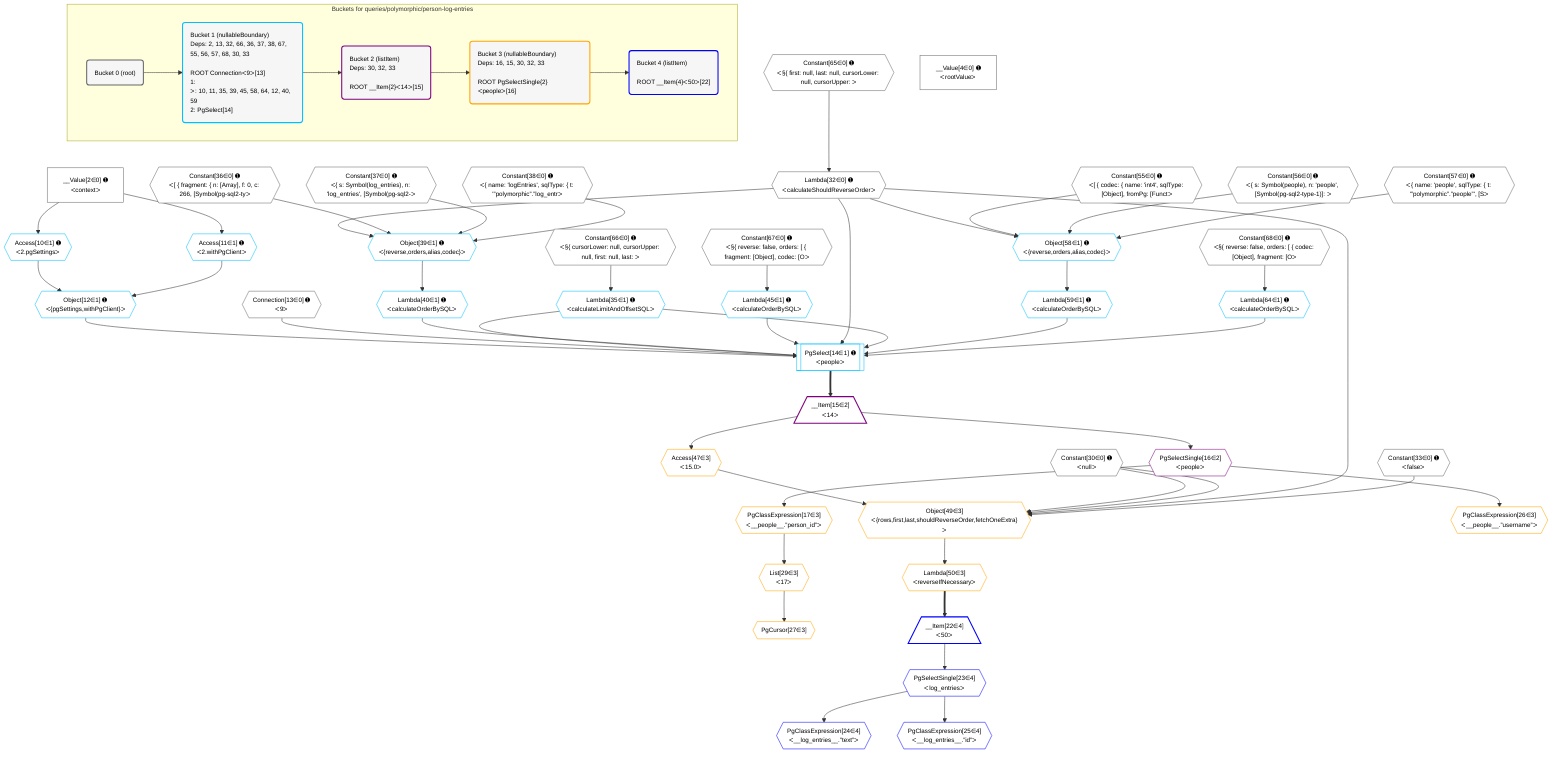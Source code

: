 %%{init: {'themeVariables': { 'fontSize': '12px'}}}%%
graph TD
    classDef path fill:#eee,stroke:#000,color:#000
    classDef plan fill:#fff,stroke-width:1px,color:#000
    classDef itemplan fill:#fff,stroke-width:2px,color:#000
    classDef unbatchedplan fill:#dff,stroke-width:1px,color:#000
    classDef sideeffectplan fill:#fcc,stroke-width:2px,color:#000
    classDef bucket fill:#f6f6f6,color:#000,stroke-width:2px,text-align:left


    %% plan dependencies
    Lambda32{{"Lambda[32∈0] ➊<br />ᐸcalculateShouldReverseOrderᐳ"}}:::plan
    Constant65{{"Constant[65∈0] ➊<br />ᐸ§{ first: null, last: null, cursorLower: null, cursorUpper: ᐳ"}}:::plan
    Constant65 --> Lambda32
    __Value2["__Value[2∈0] ➊<br />ᐸcontextᐳ"]:::plan
    __Value4["__Value[4∈0] ➊<br />ᐸrootValueᐳ"]:::plan
    Connection13{{"Connection[13∈0] ➊<br />ᐸ9ᐳ"}}:::plan
    Constant30{{"Constant[30∈0] ➊<br />ᐸnullᐳ"}}:::plan
    Constant33{{"Constant[33∈0] ➊<br />ᐸfalseᐳ"}}:::plan
    Constant36{{"Constant[36∈0] ➊<br />ᐸ[ { fragment: { n: [Array], f: 0, c: 266, [Symbol(pg-sql2-tyᐳ"}}:::plan
    Constant37{{"Constant[37∈0] ➊<br />ᐸ{ s: Symbol(log_entries), n: 'log_entries', [Symbol(pg-sql2-ᐳ"}}:::plan
    Constant38{{"Constant[38∈0] ➊<br />ᐸ{ name: 'logEntries', sqlType: { t: '”polymorphic”.”log_entrᐳ"}}:::plan
    Constant55{{"Constant[55∈0] ➊<br />ᐸ[ { codec: { name: 'int4', sqlType: [Object], fromPg: [Functᐳ"}}:::plan
    Constant56{{"Constant[56∈0] ➊<br />ᐸ{ s: Symbol(people), n: 'people', [Symbol(pg-sql2-type-1)]: ᐳ"}}:::plan
    Constant57{{"Constant[57∈0] ➊<br />ᐸ{ name: 'people', sqlType: { t: '”polymorphic”.”people”', [Sᐳ"}}:::plan
    Constant66{{"Constant[66∈0] ➊<br />ᐸ§{ cursorLower: null, cursorUpper: null, first: null, last: ᐳ"}}:::plan
    Constant67{{"Constant[67∈0] ➊<br />ᐸ§{ reverse: false, orders: [ { fragment: [Object], codec: [Oᐳ"}}:::plan
    Constant68{{"Constant[68∈0] ➊<br />ᐸ§{ reverse: false, orders: [ { codec: [Object], fragment: [Oᐳ"}}:::plan
    PgSelect14[["PgSelect[14∈1] ➊<br />ᐸpeopleᐳ"]]:::plan
    Object12{{"Object[12∈1] ➊<br />ᐸ{pgSettings,withPgClient}ᐳ"}}:::plan
    Lambda35{{"Lambda[35∈1] ➊<br />ᐸcalculateLimitAndOffsetSQLᐳ"}}:::plan
    Lambda40{{"Lambda[40∈1] ➊<br />ᐸcalculateOrderBySQLᐳ"}}:::plan
    Lambda45{{"Lambda[45∈1] ➊<br />ᐸcalculateOrderBySQLᐳ"}}:::plan
    Lambda59{{"Lambda[59∈1] ➊<br />ᐸcalculateOrderBySQLᐳ"}}:::plan
    Lambda64{{"Lambda[64∈1] ➊<br />ᐸcalculateOrderBySQLᐳ"}}:::plan
    Object12 & Connection13 & Lambda35 & Lambda40 & Lambda45 & Lambda32 & Lambda35 & Lambda59 & Lambda64 --> PgSelect14
    Object39{{"Object[39∈1] ➊<br />ᐸ{reverse,orders,alias,codec}ᐳ"}}:::plan
    Lambda32 & Constant36 & Constant37 & Constant38 --> Object39
    Object58{{"Object[58∈1] ➊<br />ᐸ{reverse,orders,alias,codec}ᐳ"}}:::plan
    Lambda32 & Constant55 & Constant56 & Constant57 --> Object58
    Access10{{"Access[10∈1] ➊<br />ᐸ2.pgSettingsᐳ"}}:::plan
    Access11{{"Access[11∈1] ➊<br />ᐸ2.withPgClientᐳ"}}:::plan
    Access10 & Access11 --> Object12
    __Value2 --> Access10
    __Value2 --> Access11
    Constant66 --> Lambda35
    Object39 --> Lambda40
    Constant67 --> Lambda45
    Object58 --> Lambda59
    Constant68 --> Lambda64
    __Item15[/"__Item[15∈2]<br />ᐸ14ᐳ"\]:::itemplan
    PgSelect14 ==> __Item15
    PgSelectSingle16{{"PgSelectSingle[16∈2]<br />ᐸpeopleᐳ"}}:::plan
    __Item15 --> PgSelectSingle16
    Object49{{"Object[49∈3]<br />ᐸ{rows,first,last,shouldReverseOrder,fetchOneExtra}ᐳ"}}:::plan
    Access47{{"Access[47∈3]<br />ᐸ15.0ᐳ"}}:::plan
    Access47 & Constant30 & Constant30 & Lambda32 & Constant33 --> Object49
    PgClassExpression17{{"PgClassExpression[17∈3]<br />ᐸ__people__.”person_id”ᐳ"}}:::plan
    PgSelectSingle16 --> PgClassExpression17
    PgClassExpression26{{"PgClassExpression[26∈3]<br />ᐸ__people__.”username”ᐳ"}}:::plan
    PgSelectSingle16 --> PgClassExpression26
    PgCursor27{{"PgCursor[27∈3]"}}:::plan
    List29{{"List[29∈3]<br />ᐸ17ᐳ"}}:::plan
    List29 --> PgCursor27
    PgClassExpression17 --> List29
    __Item15 --> Access47
    Lambda50{{"Lambda[50∈3]<br />ᐸreverseIfNecessaryᐳ"}}:::plan
    Object49 --> Lambda50
    __Item22[/"__Item[22∈4]<br />ᐸ50ᐳ"\]:::itemplan
    Lambda50 ==> __Item22
    PgSelectSingle23{{"PgSelectSingle[23∈4]<br />ᐸlog_entriesᐳ"}}:::plan
    __Item22 --> PgSelectSingle23
    PgClassExpression24{{"PgClassExpression[24∈4]<br />ᐸ__log_entries__.”text”ᐳ"}}:::plan
    PgSelectSingle23 --> PgClassExpression24
    PgClassExpression25{{"PgClassExpression[25∈4]<br />ᐸ__log_entries__.”id”ᐳ"}}:::plan
    PgSelectSingle23 --> PgClassExpression25

    %% define steps

    subgraph "Buckets for queries/polymorphic/person-log-entries"
    Bucket0("Bucket 0 (root)"):::bucket
    classDef bucket0 stroke:#696969
    class Bucket0,__Value2,__Value4,Connection13,Constant30,Lambda32,Constant33,Constant36,Constant37,Constant38,Constant55,Constant56,Constant57,Constant65,Constant66,Constant67,Constant68 bucket0
    Bucket1("Bucket 1 (nullableBoundary)<br />Deps: 2, 13, 32, 66, 36, 37, 38, 67, 55, 56, 57, 68, 30, 33<br /><br />ROOT Connectionᐸ9ᐳ[13]<br />1: <br />ᐳ: 10, 11, 35, 39, 45, 58, 64, 12, 40, 59<br />2: PgSelect[14]"):::bucket
    classDef bucket1 stroke:#00bfff
    class Bucket1,Access10,Access11,Object12,PgSelect14,Lambda35,Object39,Lambda40,Lambda45,Object58,Lambda59,Lambda64 bucket1
    Bucket2("Bucket 2 (listItem)<br />Deps: 30, 32, 33<br /><br />ROOT __Item{2}ᐸ14ᐳ[15]"):::bucket
    classDef bucket2 stroke:#7f007f
    class Bucket2,__Item15,PgSelectSingle16 bucket2
    Bucket3("Bucket 3 (nullableBoundary)<br />Deps: 16, 15, 30, 32, 33<br /><br />ROOT PgSelectSingle{2}ᐸpeopleᐳ[16]"):::bucket
    classDef bucket3 stroke:#ffa500
    class Bucket3,PgClassExpression17,PgClassExpression26,PgCursor27,List29,Access47,Object49,Lambda50 bucket3
    Bucket4("Bucket 4 (listItem)<br /><br />ROOT __Item{4}ᐸ50ᐳ[22]"):::bucket
    classDef bucket4 stroke:#0000ff
    class Bucket4,__Item22,PgSelectSingle23,PgClassExpression24,PgClassExpression25 bucket4
    Bucket0 --> Bucket1
    Bucket1 --> Bucket2
    Bucket2 --> Bucket3
    Bucket3 --> Bucket4
    end